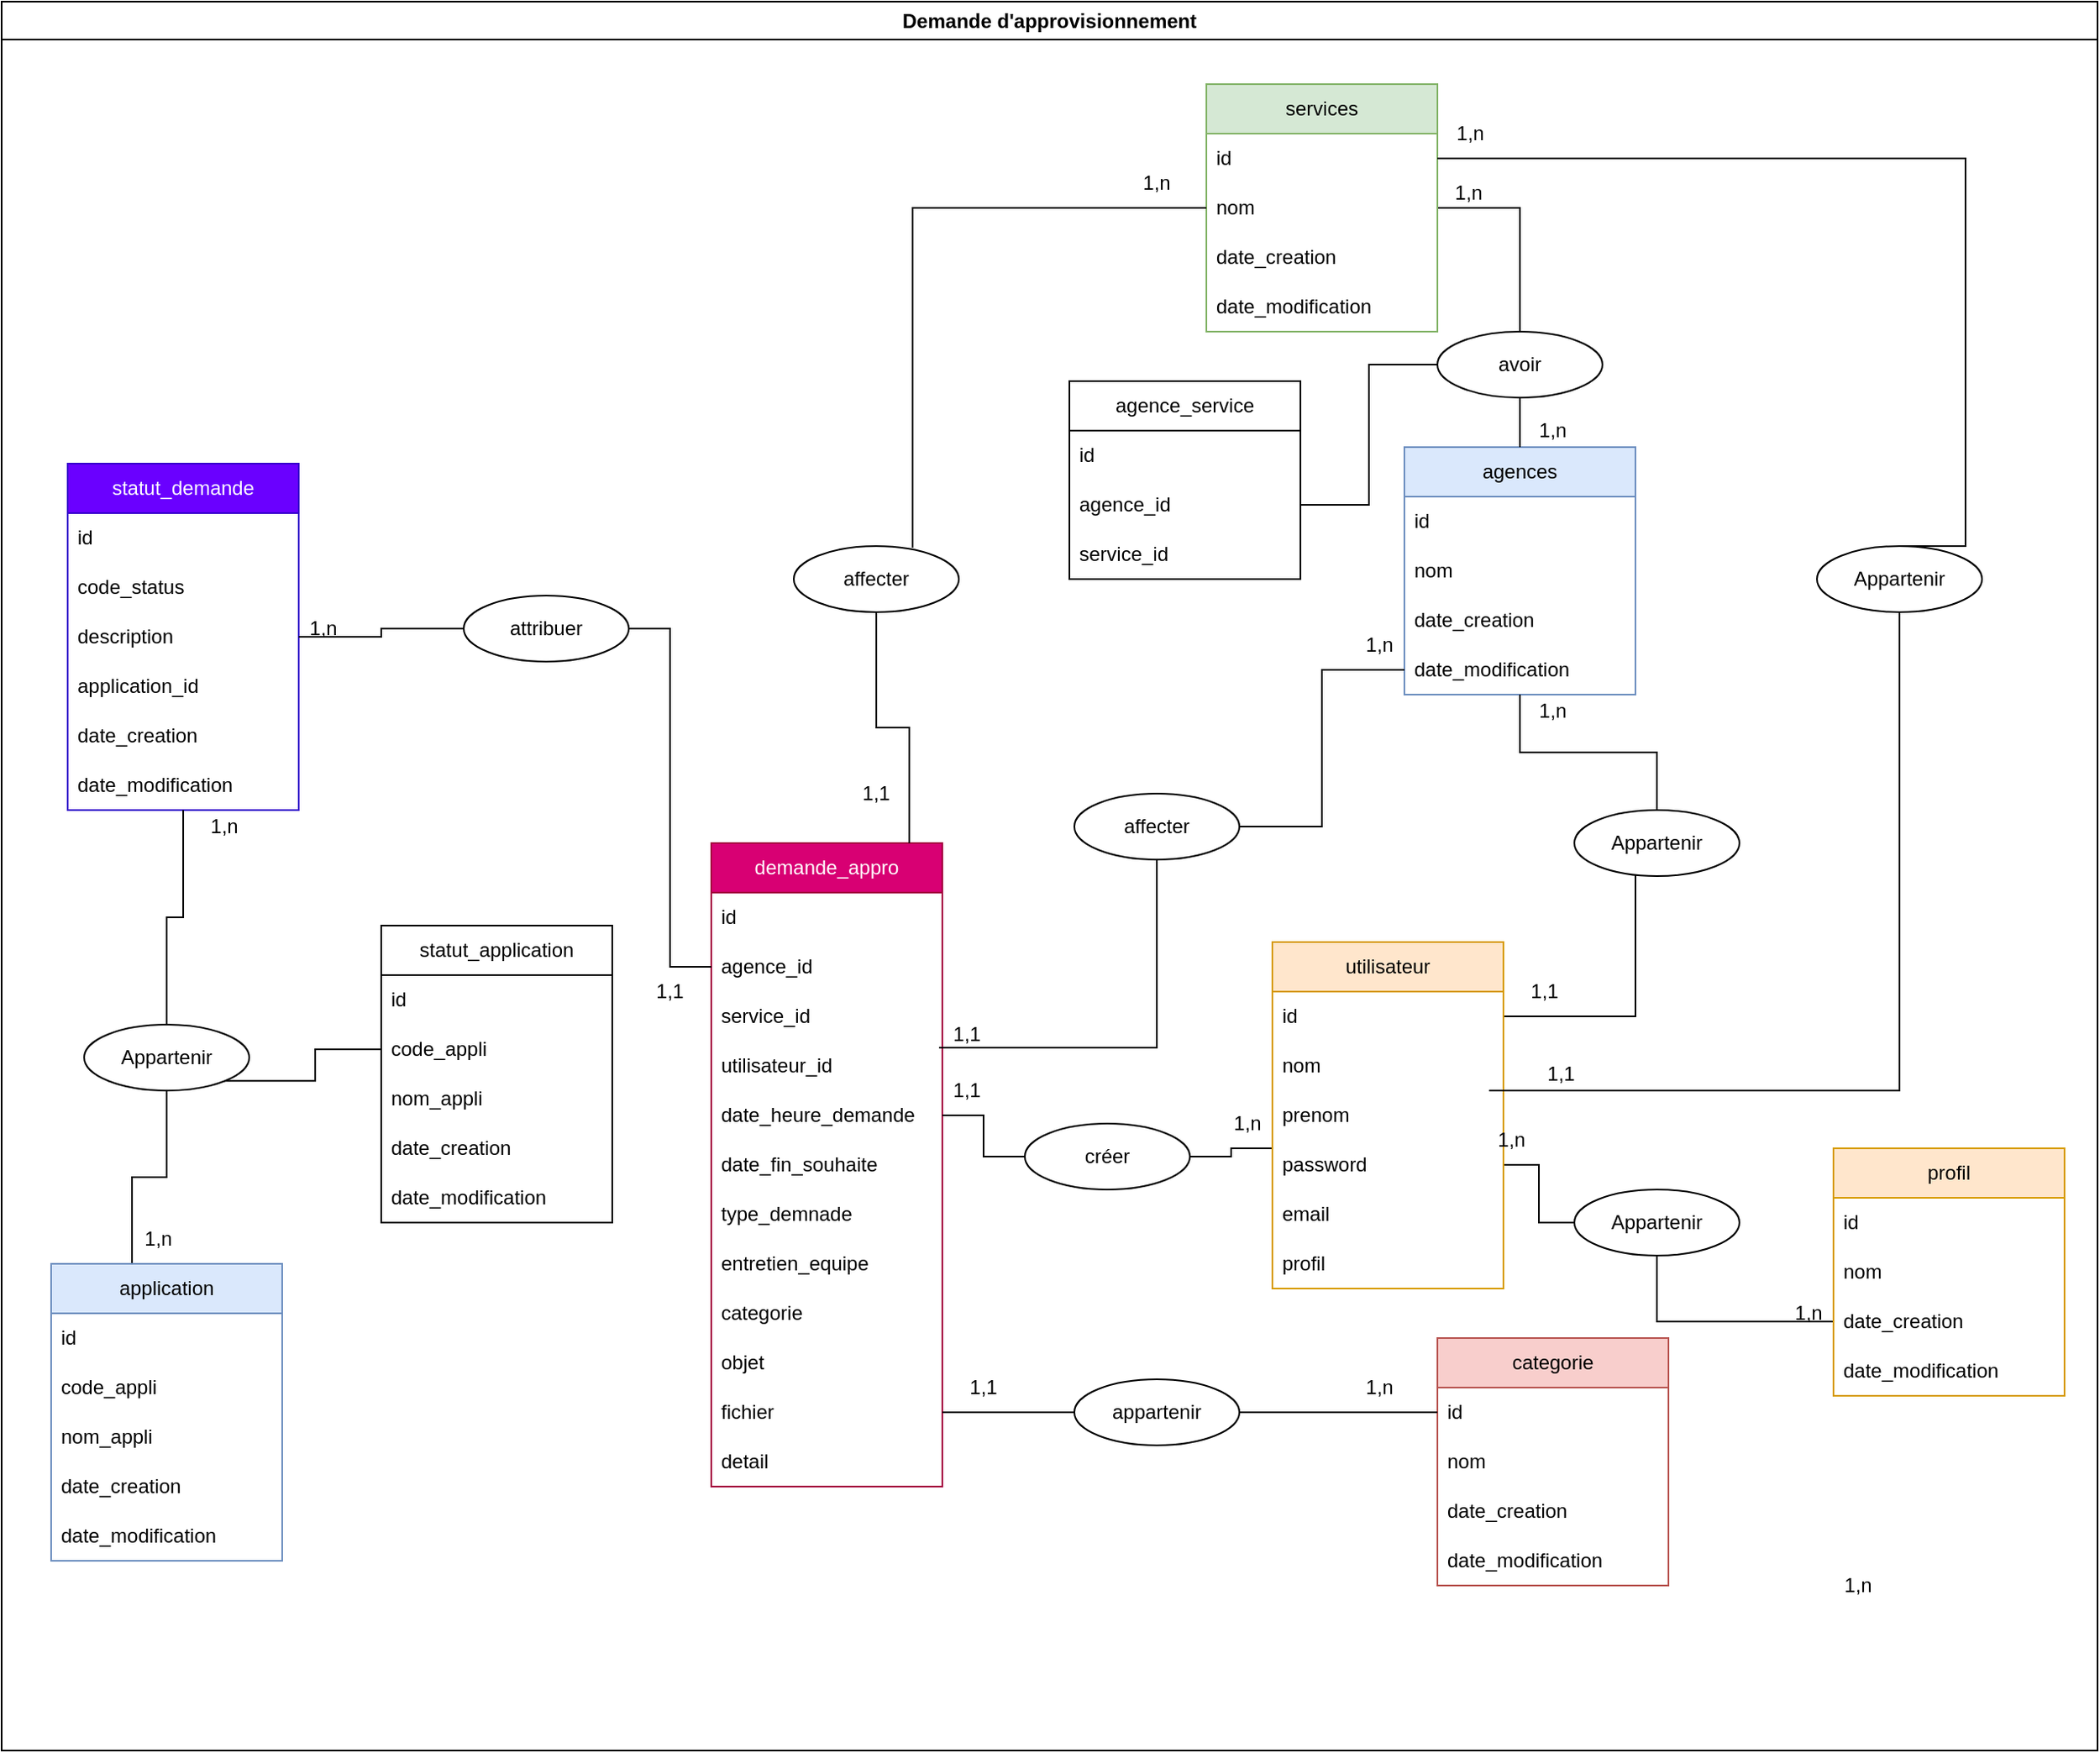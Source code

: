 <mxfile version="24.7.16">
  <diagram name="Page-1" id="x2v3M1hcSufATlrDqoy8">
    <mxGraphModel dx="1467" dy="710" grid="1" gridSize="10" guides="1" tooltips="1" connect="1" arrows="1" fold="1" page="1" pageScale="1" pageWidth="827" pageHeight="1169" math="0" shadow="0">
      <root>
        <mxCell id="0" />
        <mxCell id="1" parent="0" />
        <mxCell id="YZw06daivpXDPosW_IpJ-1" value="Demande d&#39;approvisionnement" style="swimlane;whiteSpace=wrap;html=1;" vertex="1" parent="1">
          <mxGeometry x="50" y="40" width="1270" height="1060" as="geometry" />
        </mxCell>
        <mxCell id="YZw06daivpXDPosW_IpJ-2" value="&lt;p class=&quot;MsoNormal&quot;&gt;&lt;span lang=&quot;FR&quot;&gt;demande_appro&lt;/span&gt;&lt;/p&gt;" style="swimlane;fontStyle=0;childLayout=stackLayout;horizontal=1;startSize=30;horizontalStack=0;resizeParent=1;resizeParentMax=0;resizeLast=0;collapsible=1;marginBottom=0;whiteSpace=wrap;html=1;fillColor=#d80073;fontColor=#ffffff;strokeColor=#A50040;" vertex="1" parent="YZw06daivpXDPosW_IpJ-1">
          <mxGeometry x="430" y="510" width="140" height="390" as="geometry" />
        </mxCell>
        <mxCell id="YZw06daivpXDPosW_IpJ-3" value="id" style="text;strokeColor=none;fillColor=none;align=left;verticalAlign=middle;spacingLeft=4;spacingRight=4;overflow=hidden;points=[[0,0.5],[1,0.5]];portConstraint=eastwest;rotatable=0;whiteSpace=wrap;html=1;" vertex="1" parent="YZw06daivpXDPosW_IpJ-2">
          <mxGeometry y="30" width="140" height="30" as="geometry" />
        </mxCell>
        <mxCell id="YZw06daivpXDPosW_IpJ-4" value="agence_id" style="text;strokeColor=none;fillColor=none;align=left;verticalAlign=middle;spacingLeft=4;spacingRight=4;overflow=hidden;points=[[0,0.5],[1,0.5]];portConstraint=eastwest;rotatable=0;whiteSpace=wrap;html=1;" vertex="1" parent="YZw06daivpXDPosW_IpJ-2">
          <mxGeometry y="60" width="140" height="30" as="geometry" />
        </mxCell>
        <mxCell id="YZw06daivpXDPosW_IpJ-6" value="service_id" style="text;strokeColor=none;fillColor=none;align=left;verticalAlign=middle;spacingLeft=4;spacingRight=4;overflow=hidden;points=[[0,0.5],[1,0.5]];portConstraint=eastwest;rotatable=0;whiteSpace=wrap;html=1;" vertex="1" parent="YZw06daivpXDPosW_IpJ-2">
          <mxGeometry y="90" width="140" height="30" as="geometry" />
        </mxCell>
        <mxCell id="YZw06daivpXDPosW_IpJ-5" value="utilisateur_id" style="text;strokeColor=none;fillColor=none;align=left;verticalAlign=middle;spacingLeft=4;spacingRight=4;overflow=hidden;points=[[0,0.5],[1,0.5]];portConstraint=eastwest;rotatable=0;whiteSpace=wrap;html=1;" vertex="1" parent="YZw06daivpXDPosW_IpJ-2">
          <mxGeometry y="120" width="140" height="30" as="geometry" />
        </mxCell>
        <mxCell id="YZw06daivpXDPosW_IpJ-8" value="date_heure_demande" style="text;strokeColor=none;fillColor=none;align=left;verticalAlign=middle;spacingLeft=4;spacingRight=4;overflow=hidden;points=[[0,0.5],[1,0.5]];portConstraint=eastwest;rotatable=0;whiteSpace=wrap;html=1;" vertex="1" parent="YZw06daivpXDPosW_IpJ-2">
          <mxGeometry y="150" width="140" height="30" as="geometry" />
        </mxCell>
        <mxCell id="YZw06daivpXDPosW_IpJ-10" value="date_fin_souhaite" style="text;strokeColor=none;fillColor=none;align=left;verticalAlign=middle;spacingLeft=4;spacingRight=4;overflow=hidden;points=[[0,0.5],[1,0.5]];portConstraint=eastwest;rotatable=0;whiteSpace=wrap;html=1;" vertex="1" parent="YZw06daivpXDPosW_IpJ-2">
          <mxGeometry y="180" width="140" height="30" as="geometry" />
        </mxCell>
        <mxCell id="YZw06daivpXDPosW_IpJ-11" value="type_demnade" style="text;strokeColor=none;fillColor=none;align=left;verticalAlign=middle;spacingLeft=4;spacingRight=4;overflow=hidden;points=[[0,0.5],[1,0.5]];portConstraint=eastwest;rotatable=0;whiteSpace=wrap;html=1;" vertex="1" parent="YZw06daivpXDPosW_IpJ-2">
          <mxGeometry y="210" width="140" height="30" as="geometry" />
        </mxCell>
        <mxCell id="YZw06daivpXDPosW_IpJ-12" value="entretien_equipe" style="text;strokeColor=none;fillColor=none;align=left;verticalAlign=middle;spacingLeft=4;spacingRight=4;overflow=hidden;points=[[0,0.5],[1,0.5]];portConstraint=eastwest;rotatable=0;whiteSpace=wrap;html=1;" vertex="1" parent="YZw06daivpXDPosW_IpJ-2">
          <mxGeometry y="240" width="140" height="30" as="geometry" />
        </mxCell>
        <mxCell id="YZw06daivpXDPosW_IpJ-7" value="categorie" style="text;strokeColor=none;fillColor=none;align=left;verticalAlign=middle;spacingLeft=4;spacingRight=4;overflow=hidden;points=[[0,0.5],[1,0.5]];portConstraint=eastwest;rotatable=0;whiteSpace=wrap;html=1;" vertex="1" parent="YZw06daivpXDPosW_IpJ-2">
          <mxGeometry y="270" width="140" height="30" as="geometry" />
        </mxCell>
        <mxCell id="YZw06daivpXDPosW_IpJ-14" value="objet" style="text;strokeColor=none;fillColor=none;align=left;verticalAlign=middle;spacingLeft=4;spacingRight=4;overflow=hidden;points=[[0,0.5],[1,0.5]];portConstraint=eastwest;rotatable=0;whiteSpace=wrap;html=1;" vertex="1" parent="YZw06daivpXDPosW_IpJ-2">
          <mxGeometry y="300" width="140" height="30" as="geometry" />
        </mxCell>
        <mxCell id="YZw06daivpXDPosW_IpJ-13" value="fichier" style="text;strokeColor=none;fillColor=none;align=left;verticalAlign=middle;spacingLeft=4;spacingRight=4;overflow=hidden;points=[[0,0.5],[1,0.5]];portConstraint=eastwest;rotatable=0;whiteSpace=wrap;html=1;" vertex="1" parent="YZw06daivpXDPosW_IpJ-2">
          <mxGeometry y="330" width="140" height="30" as="geometry" />
        </mxCell>
        <mxCell id="YZw06daivpXDPosW_IpJ-86" value="detail" style="text;strokeColor=none;fillColor=none;align=left;verticalAlign=middle;spacingLeft=4;spacingRight=4;overflow=hidden;points=[[0,0.5],[1,0.5]];portConstraint=eastwest;rotatable=0;whiteSpace=wrap;html=1;" vertex="1" parent="YZw06daivpXDPosW_IpJ-2">
          <mxGeometry y="360" width="140" height="30" as="geometry" />
        </mxCell>
        <mxCell id="YZw06daivpXDPosW_IpJ-115" style="edgeStyle=orthogonalEdgeStyle;rounded=0;orthogonalLoop=1;jettySize=auto;html=1;entryX=0.35;entryY=0.022;entryDx=0;entryDy=0;endArrow=none;endFill=0;entryPerimeter=0;" edge="1" parent="YZw06daivpXDPosW_IpJ-1" source="YZw06daivpXDPosW_IpJ-116" target="YZw06daivpXDPosW_IpJ-65">
          <mxGeometry relative="1" as="geometry" />
        </mxCell>
        <mxCell id="YZw06daivpXDPosW_IpJ-16" value="&lt;p class=&quot;MsoNormal&quot;&gt;&lt;span lang=&quot;FR&quot;&gt;statut_demande&lt;/span&gt;&lt;/p&gt;" style="swimlane;fontStyle=0;childLayout=stackLayout;horizontal=1;startSize=30;horizontalStack=0;resizeParent=1;resizeParentMax=0;resizeLast=0;collapsible=1;marginBottom=0;whiteSpace=wrap;html=1;fillColor=#6a00ff;strokeColor=#3700CC;fontColor=#ffffff;" vertex="1" parent="YZw06daivpXDPosW_IpJ-1">
          <mxGeometry x="40" y="280" width="140" height="210" as="geometry" />
        </mxCell>
        <mxCell id="YZw06daivpXDPosW_IpJ-17" value="id" style="text;strokeColor=none;fillColor=none;align=left;verticalAlign=middle;spacingLeft=4;spacingRight=4;overflow=hidden;points=[[0,0.5],[1,0.5]];portConstraint=eastwest;rotatable=0;whiteSpace=wrap;html=1;" vertex="1" parent="YZw06daivpXDPosW_IpJ-16">
          <mxGeometry y="30" width="140" height="30" as="geometry" />
        </mxCell>
        <mxCell id="YZw06daivpXDPosW_IpJ-18" value="code_status" style="text;strokeColor=none;fillColor=none;align=left;verticalAlign=middle;spacingLeft=4;spacingRight=4;overflow=hidden;points=[[0,0.5],[1,0.5]];portConstraint=eastwest;rotatable=0;whiteSpace=wrap;html=1;" vertex="1" parent="YZw06daivpXDPosW_IpJ-16">
          <mxGeometry y="60" width="140" height="30" as="geometry" />
        </mxCell>
        <mxCell id="YZw06daivpXDPosW_IpJ-19" value="description" style="text;strokeColor=none;fillColor=none;align=left;verticalAlign=middle;spacingLeft=4;spacingRight=4;overflow=hidden;points=[[0,0.5],[1,0.5]];portConstraint=eastwest;rotatable=0;whiteSpace=wrap;html=1;" vertex="1" parent="YZw06daivpXDPosW_IpJ-16">
          <mxGeometry y="90" width="140" height="30" as="geometry" />
        </mxCell>
        <mxCell id="YZw06daivpXDPosW_IpJ-87" value="application_id" style="text;strokeColor=none;fillColor=none;align=left;verticalAlign=middle;spacingLeft=4;spacingRight=4;overflow=hidden;points=[[0,0.5],[1,0.5]];portConstraint=eastwest;rotatable=0;whiteSpace=wrap;html=1;" vertex="1" parent="YZw06daivpXDPosW_IpJ-16">
          <mxGeometry y="120" width="140" height="30" as="geometry" />
        </mxCell>
        <mxCell id="YZw06daivpXDPosW_IpJ-20" value="date_creation" style="text;strokeColor=none;fillColor=none;align=left;verticalAlign=middle;spacingLeft=4;spacingRight=4;overflow=hidden;points=[[0,0.5],[1,0.5]];portConstraint=eastwest;rotatable=0;whiteSpace=wrap;html=1;" vertex="1" parent="YZw06daivpXDPosW_IpJ-16">
          <mxGeometry y="150" width="140" height="30" as="geometry" />
        </mxCell>
        <mxCell id="YZw06daivpXDPosW_IpJ-21" value="date_modification" style="text;strokeColor=none;fillColor=none;align=left;verticalAlign=middle;spacingLeft=4;spacingRight=4;overflow=hidden;points=[[0,0.5],[1,0.5]];portConstraint=eastwest;rotatable=0;whiteSpace=wrap;html=1;" vertex="1" parent="YZw06daivpXDPosW_IpJ-16">
          <mxGeometry y="180" width="140" height="30" as="geometry" />
        </mxCell>
        <mxCell id="YZw06daivpXDPosW_IpJ-90" style="edgeStyle=orthogonalEdgeStyle;rounded=0;orthogonalLoop=1;jettySize=auto;html=1;entryX=1;entryY=0.5;entryDx=0;entryDy=0;endArrow=none;endFill=0;" edge="1" parent="YZw06daivpXDPosW_IpJ-1" source="YZw06daivpXDPosW_IpJ-92" target="YZw06daivpXDPosW_IpJ-57">
          <mxGeometry relative="1" as="geometry" />
        </mxCell>
        <mxCell id="YZw06daivpXDPosW_IpJ-148" style="edgeStyle=orthogonalEdgeStyle;rounded=0;orthogonalLoop=1;jettySize=auto;html=1;entryX=1;entryY=0.5;entryDx=0;entryDy=0;endArrow=none;endFill=0;" edge="1" parent="YZw06daivpXDPosW_IpJ-1" source="YZw06daivpXDPosW_IpJ-151" target="YZw06daivpXDPosW_IpJ-30">
          <mxGeometry relative="1" as="geometry">
            <mxPoint x="920" y="620" as="targetPoint" />
            <Array as="points">
              <mxPoint x="990" y="615" />
            </Array>
          </mxGeometry>
        </mxCell>
        <mxCell id="YZw06daivpXDPosW_IpJ-42" value="&lt;p class=&quot;MsoNormal&quot;&gt;&lt;span lang=&quot;FR&quot;&gt;agences&lt;/span&gt;&lt;/p&gt;" style="swimlane;fontStyle=0;childLayout=stackLayout;horizontal=1;startSize=30;horizontalStack=0;resizeParent=1;resizeParentMax=0;resizeLast=0;collapsible=1;marginBottom=0;whiteSpace=wrap;html=1;fillColor=#dae8fc;strokeColor=#6c8ebf;" vertex="1" parent="YZw06daivpXDPosW_IpJ-1">
          <mxGeometry x="850" y="270" width="140" height="150" as="geometry" />
        </mxCell>
        <mxCell id="YZw06daivpXDPosW_IpJ-43" value="id" style="text;strokeColor=none;fillColor=none;align=left;verticalAlign=middle;spacingLeft=4;spacingRight=4;overflow=hidden;points=[[0,0.5],[1,0.5]];portConstraint=eastwest;rotatable=0;whiteSpace=wrap;html=1;" vertex="1" parent="YZw06daivpXDPosW_IpJ-42">
          <mxGeometry y="30" width="140" height="30" as="geometry" />
        </mxCell>
        <mxCell id="YZw06daivpXDPosW_IpJ-44" value="nom" style="text;strokeColor=none;fillColor=none;align=left;verticalAlign=middle;spacingLeft=4;spacingRight=4;overflow=hidden;points=[[0,0.5],[1,0.5]];portConstraint=eastwest;rotatable=0;whiteSpace=wrap;html=1;" vertex="1" parent="YZw06daivpXDPosW_IpJ-42">
          <mxGeometry y="60" width="140" height="30" as="geometry" />
        </mxCell>
        <mxCell id="YZw06daivpXDPosW_IpJ-45" value="date_creation" style="text;strokeColor=none;fillColor=none;align=left;verticalAlign=middle;spacingLeft=4;spacingRight=4;overflow=hidden;points=[[0,0.5],[1,0.5]];portConstraint=eastwest;rotatable=0;whiteSpace=wrap;html=1;" vertex="1" parent="YZw06daivpXDPosW_IpJ-42">
          <mxGeometry y="90" width="140" height="30" as="geometry" />
        </mxCell>
        <mxCell id="YZw06daivpXDPosW_IpJ-46" value="date_modification" style="text;strokeColor=none;fillColor=none;align=left;verticalAlign=middle;spacingLeft=4;spacingRight=4;overflow=hidden;points=[[0,0.5],[1,0.5]];portConstraint=eastwest;rotatable=0;whiteSpace=wrap;html=1;" vertex="1" parent="YZw06daivpXDPosW_IpJ-42">
          <mxGeometry y="120" width="140" height="30" as="geometry" />
        </mxCell>
        <mxCell id="YZw06daivpXDPosW_IpJ-55" value="&lt;p class=&quot;MsoNormal&quot;&gt;&lt;span lang=&quot;FR&quot;&gt;services&lt;/span&gt;&lt;/p&gt;" style="swimlane;fontStyle=0;childLayout=stackLayout;horizontal=1;startSize=30;horizontalStack=0;resizeParent=1;resizeParentMax=0;resizeLast=0;collapsible=1;marginBottom=0;whiteSpace=wrap;html=1;fillColor=#d5e8d4;strokeColor=#82b366;" vertex="1" parent="YZw06daivpXDPosW_IpJ-1">
          <mxGeometry x="730" y="50" width="140" height="150" as="geometry" />
        </mxCell>
        <mxCell id="YZw06daivpXDPosW_IpJ-56" value="id" style="text;strokeColor=none;fillColor=none;align=left;verticalAlign=middle;spacingLeft=4;spacingRight=4;overflow=hidden;points=[[0,0.5],[1,0.5]];portConstraint=eastwest;rotatable=0;whiteSpace=wrap;html=1;" vertex="1" parent="YZw06daivpXDPosW_IpJ-55">
          <mxGeometry y="30" width="140" height="30" as="geometry" />
        </mxCell>
        <mxCell id="YZw06daivpXDPosW_IpJ-57" value="nom" style="text;strokeColor=none;fillColor=none;align=left;verticalAlign=middle;spacingLeft=4;spacingRight=4;overflow=hidden;points=[[0,0.5],[1,0.5]];portConstraint=eastwest;rotatable=0;whiteSpace=wrap;html=1;" vertex="1" parent="YZw06daivpXDPosW_IpJ-55">
          <mxGeometry y="60" width="140" height="30" as="geometry" />
        </mxCell>
        <mxCell id="YZw06daivpXDPosW_IpJ-58" value="date_creation" style="text;strokeColor=none;fillColor=none;align=left;verticalAlign=middle;spacingLeft=4;spacingRight=4;overflow=hidden;points=[[0,0.5],[1,0.5]];portConstraint=eastwest;rotatable=0;whiteSpace=wrap;html=1;" vertex="1" parent="YZw06daivpXDPosW_IpJ-55">
          <mxGeometry y="90" width="140" height="30" as="geometry" />
        </mxCell>
        <mxCell id="YZw06daivpXDPosW_IpJ-59" value="date_modification" style="text;strokeColor=none;fillColor=none;align=left;verticalAlign=middle;spacingLeft=4;spacingRight=4;overflow=hidden;points=[[0,0.5],[1,0.5]];portConstraint=eastwest;rotatable=0;whiteSpace=wrap;html=1;" vertex="1" parent="YZw06daivpXDPosW_IpJ-55">
          <mxGeometry y="120" width="140" height="30" as="geometry" />
        </mxCell>
        <mxCell id="YZw06daivpXDPosW_IpJ-91" value="" style="edgeStyle=orthogonalEdgeStyle;rounded=0;orthogonalLoop=1;jettySize=auto;html=1;entryX=0.5;entryY=1;entryDx=0;entryDy=0;endArrow=none;endFill=0;" edge="1" parent="YZw06daivpXDPosW_IpJ-1" source="YZw06daivpXDPosW_IpJ-42" target="YZw06daivpXDPosW_IpJ-92">
          <mxGeometry relative="1" as="geometry">
            <mxPoint x="910" y="360" as="sourcePoint" />
            <mxPoint x="770" y="360" as="targetPoint" />
          </mxGeometry>
        </mxCell>
        <mxCell id="YZw06daivpXDPosW_IpJ-92" value="avoir" style="ellipse;whiteSpace=wrap;html=1;align=center;" vertex="1" parent="YZw06daivpXDPosW_IpJ-1">
          <mxGeometry x="870" y="200" width="100" height="40" as="geometry" />
        </mxCell>
        <mxCell id="YZw06daivpXDPosW_IpJ-93" style="edgeStyle=orthogonalEdgeStyle;rounded=0;orthogonalLoop=1;jettySize=auto;html=1;exitX=1;exitY=0.5;exitDx=0;exitDy=0;entryX=0;entryY=0.5;entryDx=0;entryDy=0;endArrow=none;endFill=0;" edge="1" parent="YZw06daivpXDPosW_IpJ-1" source="YZw06daivpXDPosW_IpJ-95" target="YZw06daivpXDPosW_IpJ-4">
          <mxGeometry relative="1" as="geometry" />
        </mxCell>
        <mxCell id="YZw06daivpXDPosW_IpJ-94" value="" style="edgeStyle=orthogonalEdgeStyle;rounded=0;orthogonalLoop=1;jettySize=auto;html=1;exitX=1;exitY=0.5;exitDx=0;exitDy=0;entryX=0;entryY=0.5;entryDx=0;entryDy=0;endArrow=none;endFill=0;" edge="1" parent="YZw06daivpXDPosW_IpJ-1" source="YZw06daivpXDPosW_IpJ-19" target="YZw06daivpXDPosW_IpJ-95">
          <mxGeometry relative="1" as="geometry">
            <mxPoint x="280" y="405" as="sourcePoint" />
            <mxPoint x="480" y="395" as="targetPoint" />
          </mxGeometry>
        </mxCell>
        <mxCell id="YZw06daivpXDPosW_IpJ-95" value="attribuer" style="ellipse;whiteSpace=wrap;html=1;align=center;" vertex="1" parent="YZw06daivpXDPosW_IpJ-1">
          <mxGeometry x="280" y="360" width="100" height="40" as="geometry" />
        </mxCell>
        <mxCell id="YZw06daivpXDPosW_IpJ-96" style="edgeStyle=orthogonalEdgeStyle;rounded=0;orthogonalLoop=1;jettySize=auto;html=1;exitX=1;exitY=0.5;exitDx=0;exitDy=0;entryX=0;entryY=0.167;entryDx=0;entryDy=0;entryPerimeter=0;endArrow=none;endFill=0;" edge="1" parent="YZw06daivpXDPosW_IpJ-1" source="YZw06daivpXDPosW_IpJ-97" target="YZw06daivpXDPosW_IpJ-33">
          <mxGeometry relative="1" as="geometry" />
        </mxCell>
        <mxCell id="YZw06daivpXDPosW_IpJ-101" value="" style="edgeStyle=orthogonalEdgeStyle;rounded=0;orthogonalLoop=1;jettySize=auto;html=1;exitX=1;exitY=0.5;exitDx=0;exitDy=0;entryX=0;entryY=0.5;entryDx=0;entryDy=0;endArrow=none;endFill=0;" edge="1" parent="YZw06daivpXDPosW_IpJ-1" source="YZw06daivpXDPosW_IpJ-8" target="YZw06daivpXDPosW_IpJ-97">
          <mxGeometry relative="1" as="geometry">
            <mxPoint x="670" y="695" as="sourcePoint" />
            <mxPoint x="1190" y="475" as="targetPoint" />
          </mxGeometry>
        </mxCell>
        <mxCell id="YZw06daivpXDPosW_IpJ-97" value="créer" style="ellipse;whiteSpace=wrap;html=1;align=center;" vertex="1" parent="YZw06daivpXDPosW_IpJ-1">
          <mxGeometry x="620" y="680" width="100" height="40" as="geometry" />
        </mxCell>
        <mxCell id="YZw06daivpXDPosW_IpJ-102" value="&lt;p class=&quot;MsoNormal&quot;&gt;&lt;span lang=&quot;FR&quot;&gt;agence_service&lt;/span&gt;&lt;/p&gt;" style="swimlane;fontStyle=0;childLayout=stackLayout;horizontal=1;startSize=30;horizontalStack=0;resizeParent=1;resizeParentMax=0;resizeLast=0;collapsible=1;marginBottom=0;whiteSpace=wrap;html=1;" vertex="1" parent="YZw06daivpXDPosW_IpJ-1">
          <mxGeometry x="647" y="230" width="140" height="120" as="geometry" />
        </mxCell>
        <mxCell id="YZw06daivpXDPosW_IpJ-103" value="id" style="text;strokeColor=none;fillColor=none;align=left;verticalAlign=middle;spacingLeft=4;spacingRight=4;overflow=hidden;points=[[0,0.5],[1,0.5]];portConstraint=eastwest;rotatable=0;whiteSpace=wrap;html=1;" vertex="1" parent="YZw06daivpXDPosW_IpJ-102">
          <mxGeometry y="30" width="140" height="30" as="geometry" />
        </mxCell>
        <mxCell id="YZw06daivpXDPosW_IpJ-104" value="agence_id" style="text;strokeColor=none;fillColor=none;align=left;verticalAlign=middle;spacingLeft=4;spacingRight=4;overflow=hidden;points=[[0,0.5],[1,0.5]];portConstraint=eastwest;rotatable=0;whiteSpace=wrap;html=1;" vertex="1" parent="YZw06daivpXDPosW_IpJ-102">
          <mxGeometry y="60" width="140" height="30" as="geometry" />
        </mxCell>
        <mxCell id="YZw06daivpXDPosW_IpJ-105" value="service_id" style="text;strokeColor=none;fillColor=none;align=left;verticalAlign=middle;spacingLeft=4;spacingRight=4;overflow=hidden;points=[[0,0.5],[1,0.5]];portConstraint=eastwest;rotatable=0;whiteSpace=wrap;html=1;" vertex="1" parent="YZw06daivpXDPosW_IpJ-102">
          <mxGeometry y="90" width="140" height="30" as="geometry" />
        </mxCell>
        <mxCell id="YZw06daivpXDPosW_IpJ-107" style="edgeStyle=orthogonalEdgeStyle;rounded=0;orthogonalLoop=1;jettySize=auto;html=1;exitX=0;exitY=0.5;exitDx=0;exitDy=0;entryX=1;entryY=0.5;entryDx=0;entryDy=0;endArrow=none;endFill=0;" edge="1" parent="YZw06daivpXDPosW_IpJ-1" source="YZw06daivpXDPosW_IpJ-92" target="YZw06daivpXDPosW_IpJ-104">
          <mxGeometry relative="1" as="geometry" />
        </mxCell>
        <mxCell id="YZw06daivpXDPosW_IpJ-108" style="edgeStyle=orthogonalEdgeStyle;rounded=0;orthogonalLoop=1;jettySize=auto;html=1;entryX=0.986;entryY=0.133;entryDx=0;entryDy=0;endArrow=none;endFill=0;entryPerimeter=0;" edge="1" parent="YZw06daivpXDPosW_IpJ-1" source="YZw06daivpXDPosW_IpJ-110" target="YZw06daivpXDPosW_IpJ-5">
          <mxGeometry relative="1" as="geometry" />
        </mxCell>
        <mxCell id="YZw06daivpXDPosW_IpJ-110" value="affecter" style="ellipse;whiteSpace=wrap;html=1;align=center;" vertex="1" parent="YZw06daivpXDPosW_IpJ-1">
          <mxGeometry x="650" y="480" width="100" height="40" as="geometry" />
        </mxCell>
        <mxCell id="YZw06daivpXDPosW_IpJ-111" value="" style="edgeStyle=orthogonalEdgeStyle;rounded=0;orthogonalLoop=1;jettySize=auto;html=1;entryX=1;entryY=0.5;entryDx=0;entryDy=0;endArrow=none;endFill=0;" edge="1" parent="YZw06daivpXDPosW_IpJ-1" source="YZw06daivpXDPosW_IpJ-46" target="YZw06daivpXDPosW_IpJ-110">
          <mxGeometry relative="1" as="geometry">
            <mxPoint x="950" y="475" as="sourcePoint" />
            <mxPoint x="670" y="655" as="targetPoint" />
          </mxGeometry>
        </mxCell>
        <mxCell id="YZw06daivpXDPosW_IpJ-112" style="edgeStyle=orthogonalEdgeStyle;rounded=0;orthogonalLoop=1;jettySize=auto;html=1;entryX=0.857;entryY=0;entryDx=0;entryDy=0;entryPerimeter=0;endArrow=none;endFill=0;" edge="1" parent="YZw06daivpXDPosW_IpJ-1" source="YZw06daivpXDPosW_IpJ-113" target="YZw06daivpXDPosW_IpJ-2">
          <mxGeometry relative="1" as="geometry" />
        </mxCell>
        <mxCell id="YZw06daivpXDPosW_IpJ-113" value="affecter" style="ellipse;whiteSpace=wrap;html=1;align=center;" vertex="1" parent="YZw06daivpXDPosW_IpJ-1">
          <mxGeometry x="480" y="330" width="100" height="40" as="geometry" />
        </mxCell>
        <mxCell id="YZw06daivpXDPosW_IpJ-114" value="" style="edgeStyle=orthogonalEdgeStyle;rounded=0;orthogonalLoop=1;jettySize=auto;html=1;entryX=0.72;entryY=0.025;entryDx=0;entryDy=0;entryPerimeter=0;endArrow=none;endFill=0;" edge="1" parent="YZw06daivpXDPosW_IpJ-1" source="YZw06daivpXDPosW_IpJ-55" target="YZw06daivpXDPosW_IpJ-113">
          <mxGeometry relative="1" as="geometry">
            <mxPoint x="660" y="490" as="sourcePoint" />
            <mxPoint x="650" y="580" as="targetPoint" />
          </mxGeometry>
        </mxCell>
        <mxCell id="YZw06daivpXDPosW_IpJ-117" value="" style="edgeStyle=orthogonalEdgeStyle;rounded=0;orthogonalLoop=1;jettySize=auto;html=1;entryX=0.5;entryY=0;entryDx=0;entryDy=0;endArrow=none;endFill=0;" edge="1" parent="YZw06daivpXDPosW_IpJ-1" source="YZw06daivpXDPosW_IpJ-16" target="YZw06daivpXDPosW_IpJ-116">
          <mxGeometry relative="1" as="geometry">
            <mxPoint x="210" y="680" as="sourcePoint" />
            <mxPoint x="290" y="845" as="targetPoint" />
          </mxGeometry>
        </mxCell>
        <mxCell id="YZw06daivpXDPosW_IpJ-124" style="edgeStyle=orthogonalEdgeStyle;rounded=0;orthogonalLoop=1;jettySize=auto;html=1;exitX=0;exitY=1;exitDx=0;exitDy=0;entryX=0;entryY=0.5;entryDx=0;entryDy=0;endArrow=none;endFill=0;" edge="1" parent="YZw06daivpXDPosW_IpJ-1" source="YZw06daivpXDPosW_IpJ-116" target="YZw06daivpXDPosW_IpJ-120">
          <mxGeometry relative="1" as="geometry" />
        </mxCell>
        <mxCell id="YZw06daivpXDPosW_IpJ-116" value="Appartenir" style="ellipse;whiteSpace=wrap;html=1;align=center;" vertex="1" parent="YZw06daivpXDPosW_IpJ-1">
          <mxGeometry x="50" y="620" width="100" height="40" as="geometry" />
        </mxCell>
        <mxCell id="YZw06daivpXDPosW_IpJ-118" value="&lt;p class=&quot;MsoNormal&quot;&gt;&lt;span lang=&quot;FR&quot;&gt;statut_application&lt;/span&gt;&lt;/p&gt;" style="swimlane;fontStyle=0;childLayout=stackLayout;horizontal=1;startSize=30;horizontalStack=0;resizeParent=1;resizeParentMax=0;resizeLast=0;collapsible=1;marginBottom=0;whiteSpace=wrap;html=1;" vertex="1" parent="YZw06daivpXDPosW_IpJ-1">
          <mxGeometry x="230" y="560" width="140" height="180" as="geometry" />
        </mxCell>
        <mxCell id="YZw06daivpXDPosW_IpJ-119" value="id" style="text;strokeColor=none;fillColor=none;align=left;verticalAlign=middle;spacingLeft=4;spacingRight=4;overflow=hidden;points=[[0,0.5],[1,0.5]];portConstraint=eastwest;rotatable=0;whiteSpace=wrap;html=1;" vertex="1" parent="YZw06daivpXDPosW_IpJ-118">
          <mxGeometry y="30" width="140" height="30" as="geometry" />
        </mxCell>
        <mxCell id="YZw06daivpXDPosW_IpJ-120" value="code_appli" style="text;strokeColor=none;fillColor=none;align=left;verticalAlign=middle;spacingLeft=4;spacingRight=4;overflow=hidden;points=[[0,0.5],[1,0.5]];portConstraint=eastwest;rotatable=0;whiteSpace=wrap;html=1;" vertex="1" parent="YZw06daivpXDPosW_IpJ-118">
          <mxGeometry y="60" width="140" height="30" as="geometry" />
        </mxCell>
        <mxCell id="YZw06daivpXDPosW_IpJ-121" value="nom_appli" style="text;strokeColor=none;fillColor=none;align=left;verticalAlign=middle;spacingLeft=4;spacingRight=4;overflow=hidden;points=[[0,0.5],[1,0.5]];portConstraint=eastwest;rotatable=0;whiteSpace=wrap;html=1;" vertex="1" parent="YZw06daivpXDPosW_IpJ-118">
          <mxGeometry y="90" width="140" height="30" as="geometry" />
        </mxCell>
        <mxCell id="YZw06daivpXDPosW_IpJ-122" value="date_creation" style="text;strokeColor=none;fillColor=none;align=left;verticalAlign=middle;spacingLeft=4;spacingRight=4;overflow=hidden;points=[[0,0.5],[1,0.5]];portConstraint=eastwest;rotatable=0;whiteSpace=wrap;html=1;" vertex="1" parent="YZw06daivpXDPosW_IpJ-118">
          <mxGeometry y="120" width="140" height="30" as="geometry" />
        </mxCell>
        <mxCell id="YZw06daivpXDPosW_IpJ-123" value="date_modification" style="text;strokeColor=none;fillColor=none;align=left;verticalAlign=middle;spacingLeft=4;spacingRight=4;overflow=hidden;points=[[0,0.5],[1,0.5]];portConstraint=eastwest;rotatable=0;whiteSpace=wrap;html=1;" vertex="1" parent="YZw06daivpXDPosW_IpJ-118">
          <mxGeometry y="150" width="140" height="30" as="geometry" />
        </mxCell>
        <mxCell id="YZw06daivpXDPosW_IpJ-99" value="appartenir" style="ellipse;whiteSpace=wrap;html=1;align=center;" vertex="1" parent="YZw06daivpXDPosW_IpJ-1">
          <mxGeometry x="650" y="835" width="100" height="40" as="geometry" />
        </mxCell>
        <mxCell id="YZw06daivpXDPosW_IpJ-100" value="" style="edgeStyle=orthogonalEdgeStyle;rounded=0;orthogonalLoop=1;jettySize=auto;html=1;entryX=0;entryY=0.5;entryDx=0;entryDy=0;endArrow=none;endFill=0;exitX=1;exitY=0.5;exitDx=0;exitDy=0;" edge="1" parent="YZw06daivpXDPosW_IpJ-1" source="YZw06daivpXDPosW_IpJ-13" target="YZw06daivpXDPosW_IpJ-99">
          <mxGeometry relative="1" as="geometry">
            <mxPoint x="570" y="745" as="sourcePoint" />
            <mxPoint x="960" y="745" as="targetPoint" />
          </mxGeometry>
        </mxCell>
        <mxCell id="YZw06daivpXDPosW_IpJ-60" value="&lt;p class=&quot;MsoNormal&quot;&gt;&lt;span lang=&quot;FR&quot;&gt;categorie&lt;/span&gt;&lt;/p&gt;" style="swimlane;fontStyle=0;childLayout=stackLayout;horizontal=1;startSize=30;horizontalStack=0;resizeParent=1;resizeParentMax=0;resizeLast=0;collapsible=1;marginBottom=0;whiteSpace=wrap;html=1;fillColor=#f8cecc;strokeColor=#b85450;" vertex="1" parent="YZw06daivpXDPosW_IpJ-1">
          <mxGeometry x="870" y="810" width="140" height="150" as="geometry" />
        </mxCell>
        <mxCell id="YZw06daivpXDPosW_IpJ-61" value="id" style="text;strokeColor=none;fillColor=none;align=left;verticalAlign=middle;spacingLeft=4;spacingRight=4;overflow=hidden;points=[[0,0.5],[1,0.5]];portConstraint=eastwest;rotatable=0;whiteSpace=wrap;html=1;" vertex="1" parent="YZw06daivpXDPosW_IpJ-60">
          <mxGeometry y="30" width="140" height="30" as="geometry" />
        </mxCell>
        <mxCell id="YZw06daivpXDPosW_IpJ-62" value="nom" style="text;strokeColor=none;fillColor=none;align=left;verticalAlign=middle;spacingLeft=4;spacingRight=4;overflow=hidden;points=[[0,0.5],[1,0.5]];portConstraint=eastwest;rotatable=0;whiteSpace=wrap;html=1;" vertex="1" parent="YZw06daivpXDPosW_IpJ-60">
          <mxGeometry y="60" width="140" height="30" as="geometry" />
        </mxCell>
        <mxCell id="YZw06daivpXDPosW_IpJ-63" value="date_creation" style="text;strokeColor=none;fillColor=none;align=left;verticalAlign=middle;spacingLeft=4;spacingRight=4;overflow=hidden;points=[[0,0.5],[1,0.5]];portConstraint=eastwest;rotatable=0;whiteSpace=wrap;html=1;" vertex="1" parent="YZw06daivpXDPosW_IpJ-60">
          <mxGeometry y="90" width="140" height="30" as="geometry" />
        </mxCell>
        <mxCell id="YZw06daivpXDPosW_IpJ-64" value="date_modification" style="text;strokeColor=none;fillColor=none;align=left;verticalAlign=middle;spacingLeft=4;spacingRight=4;overflow=hidden;points=[[0,0.5],[1,0.5]];portConstraint=eastwest;rotatable=0;whiteSpace=wrap;html=1;" vertex="1" parent="YZw06daivpXDPosW_IpJ-60">
          <mxGeometry y="120" width="140" height="30" as="geometry" />
        </mxCell>
        <mxCell id="YZw06daivpXDPosW_IpJ-98" style="edgeStyle=orthogonalEdgeStyle;rounded=0;orthogonalLoop=1;jettySize=auto;html=1;entryX=0;entryY=0.5;entryDx=0;entryDy=0;endArrow=none;endFill=0;" edge="1" parent="YZw06daivpXDPosW_IpJ-1" source="YZw06daivpXDPosW_IpJ-99" target="YZw06daivpXDPosW_IpJ-61">
          <mxGeometry relative="1" as="geometry" />
        </mxCell>
        <mxCell id="YZw06daivpXDPosW_IpJ-65" value="&lt;p class=&quot;MsoNormal&quot;&gt;&lt;span lang=&quot;FR&quot;&gt;application&lt;/span&gt;&lt;/p&gt;" style="swimlane;fontStyle=0;childLayout=stackLayout;horizontal=1;startSize=30;horizontalStack=0;resizeParent=1;resizeParentMax=0;resizeLast=0;collapsible=1;marginBottom=0;whiteSpace=wrap;html=1;fillColor=#dae8fc;strokeColor=#6c8ebf;" vertex="1" parent="YZw06daivpXDPosW_IpJ-1">
          <mxGeometry x="30" y="765" width="140" height="180" as="geometry" />
        </mxCell>
        <mxCell id="YZw06daivpXDPosW_IpJ-66" value="id" style="text;strokeColor=none;fillColor=none;align=left;verticalAlign=middle;spacingLeft=4;spacingRight=4;overflow=hidden;points=[[0,0.5],[1,0.5]];portConstraint=eastwest;rotatable=0;whiteSpace=wrap;html=1;" vertex="1" parent="YZw06daivpXDPosW_IpJ-65">
          <mxGeometry y="30" width="140" height="30" as="geometry" />
        </mxCell>
        <mxCell id="YZw06daivpXDPosW_IpJ-67" value="code_appli" style="text;strokeColor=none;fillColor=none;align=left;verticalAlign=middle;spacingLeft=4;spacingRight=4;overflow=hidden;points=[[0,0.5],[1,0.5]];portConstraint=eastwest;rotatable=0;whiteSpace=wrap;html=1;" vertex="1" parent="YZw06daivpXDPosW_IpJ-65">
          <mxGeometry y="60" width="140" height="30" as="geometry" />
        </mxCell>
        <mxCell id="YZw06daivpXDPosW_IpJ-68" value="nom_appli" style="text;strokeColor=none;fillColor=none;align=left;verticalAlign=middle;spacingLeft=4;spacingRight=4;overflow=hidden;points=[[0,0.5],[1,0.5]];portConstraint=eastwest;rotatable=0;whiteSpace=wrap;html=1;" vertex="1" parent="YZw06daivpXDPosW_IpJ-65">
          <mxGeometry y="90" width="140" height="30" as="geometry" />
        </mxCell>
        <mxCell id="YZw06daivpXDPosW_IpJ-69" value="date_creation" style="text;strokeColor=none;fillColor=none;align=left;verticalAlign=middle;spacingLeft=4;spacingRight=4;overflow=hidden;points=[[0,0.5],[1,0.5]];portConstraint=eastwest;rotatable=0;whiteSpace=wrap;html=1;" vertex="1" parent="YZw06daivpXDPosW_IpJ-65">
          <mxGeometry y="120" width="140" height="30" as="geometry" />
        </mxCell>
        <mxCell id="YZw06daivpXDPosW_IpJ-70" value="date_modification" style="text;strokeColor=none;fillColor=none;align=left;verticalAlign=middle;spacingLeft=4;spacingRight=4;overflow=hidden;points=[[0,0.5],[1,0.5]];portConstraint=eastwest;rotatable=0;whiteSpace=wrap;html=1;" vertex="1" parent="YZw06daivpXDPosW_IpJ-65">
          <mxGeometry y="150" width="140" height="30" as="geometry" />
        </mxCell>
        <mxCell id="YZw06daivpXDPosW_IpJ-132" style="edgeStyle=orthogonalEdgeStyle;rounded=0;orthogonalLoop=1;jettySize=auto;html=1;entryX=0;entryY=0.5;entryDx=0;entryDy=0;endArrow=none;endFill=0;" edge="1" parent="YZw06daivpXDPosW_IpJ-1" source="YZw06daivpXDPosW_IpJ-134" target="YZw06daivpXDPosW_IpJ-130">
          <mxGeometry relative="1" as="geometry" />
        </mxCell>
        <mxCell id="YZw06daivpXDPosW_IpJ-133" value="" style="edgeStyle=orthogonalEdgeStyle;rounded=0;orthogonalLoop=1;jettySize=auto;html=1;entryX=0;entryY=0.5;entryDx=0;entryDy=0;endArrow=none;endFill=0;exitX=1;exitY=0.5;exitDx=0;exitDy=0;" edge="1" parent="YZw06daivpXDPosW_IpJ-1" source="YZw06daivpXDPosW_IpJ-33" target="YZw06daivpXDPosW_IpJ-134">
          <mxGeometry relative="1" as="geometry">
            <mxPoint x="967" y="935" as="sourcePoint" />
            <mxPoint x="1160" y="935" as="targetPoint" />
          </mxGeometry>
        </mxCell>
        <mxCell id="YZw06daivpXDPosW_IpJ-134" value="Appartenir" style="ellipse;whiteSpace=wrap;html=1;align=center;" vertex="1" parent="YZw06daivpXDPosW_IpJ-1">
          <mxGeometry x="953" y="720" width="100" height="40" as="geometry" />
        </mxCell>
        <mxCell id="YZw06daivpXDPosW_IpJ-140" value="" style="group" vertex="1" connectable="0" parent="YZw06daivpXDPosW_IpJ-1">
          <mxGeometry x="770" y="570" width="200" height="210" as="geometry" />
        </mxCell>
        <mxCell id="YZw06daivpXDPosW_IpJ-29" value="&lt;p class=&quot;MsoNormal&quot;&gt;&lt;span lang=&quot;FR&quot;&gt;utilisateur&lt;/span&gt;&lt;/p&gt;" style="swimlane;fontStyle=0;childLayout=stackLayout;horizontal=1;startSize=30;horizontalStack=0;resizeParent=1;resizeParentMax=0;resizeLast=0;collapsible=1;marginBottom=0;whiteSpace=wrap;html=1;fillColor=#ffe6cc;strokeColor=#d79b00;" vertex="1" parent="YZw06daivpXDPosW_IpJ-140">
          <mxGeometry width="140" height="210" as="geometry" />
        </mxCell>
        <mxCell id="YZw06daivpXDPosW_IpJ-30" value="id" style="text;strokeColor=none;fillColor=none;align=left;verticalAlign=middle;spacingLeft=4;spacingRight=4;overflow=hidden;points=[[0,0.5],[1,0.5]];portConstraint=eastwest;rotatable=0;whiteSpace=wrap;html=1;" vertex="1" parent="YZw06daivpXDPosW_IpJ-29">
          <mxGeometry y="30" width="140" height="30" as="geometry" />
        </mxCell>
        <mxCell id="YZw06daivpXDPosW_IpJ-31" value="nom" style="text;strokeColor=none;fillColor=none;align=left;verticalAlign=middle;spacingLeft=4;spacingRight=4;overflow=hidden;points=[[0,0.5],[1,0.5]];portConstraint=eastwest;rotatable=0;whiteSpace=wrap;html=1;" vertex="1" parent="YZw06daivpXDPosW_IpJ-29">
          <mxGeometry y="60" width="140" height="30" as="geometry" />
        </mxCell>
        <mxCell id="YZw06daivpXDPosW_IpJ-32" value="prenom" style="text;strokeColor=none;fillColor=none;align=left;verticalAlign=middle;spacingLeft=4;spacingRight=4;overflow=hidden;points=[[0,0.5],[1,0.5]];portConstraint=eastwest;rotatable=0;whiteSpace=wrap;html=1;" vertex="1" parent="YZw06daivpXDPosW_IpJ-29">
          <mxGeometry y="90" width="140" height="30" as="geometry" />
        </mxCell>
        <mxCell id="YZw06daivpXDPosW_IpJ-33" value="password" style="text;strokeColor=none;fillColor=none;align=left;verticalAlign=middle;spacingLeft=4;spacingRight=4;overflow=hidden;points=[[0,0.5],[1,0.5]];portConstraint=eastwest;rotatable=0;whiteSpace=wrap;html=1;" vertex="1" parent="YZw06daivpXDPosW_IpJ-29">
          <mxGeometry y="120" width="140" height="30" as="geometry" />
        </mxCell>
        <mxCell id="YZw06daivpXDPosW_IpJ-34" value="email" style="text;strokeColor=none;fillColor=none;align=left;verticalAlign=middle;spacingLeft=4;spacingRight=4;overflow=hidden;points=[[0,0.5],[1,0.5]];portConstraint=eastwest;rotatable=0;whiteSpace=wrap;html=1;" vertex="1" parent="YZw06daivpXDPosW_IpJ-29">
          <mxGeometry y="150" width="140" height="30" as="geometry" />
        </mxCell>
        <mxCell id="YZw06daivpXDPosW_IpJ-88" value="profil" style="text;strokeColor=none;fillColor=none;align=left;verticalAlign=middle;spacingLeft=4;spacingRight=4;overflow=hidden;points=[[0,0.5],[1,0.5]];portConstraint=eastwest;rotatable=0;whiteSpace=wrap;html=1;" vertex="1" parent="YZw06daivpXDPosW_IpJ-29">
          <mxGeometry y="180" width="140" height="30" as="geometry" />
        </mxCell>
        <UserObject label="1,n" placeholders="1" name="Variable" id="YZw06daivpXDPosW_IpJ-136">
          <mxCell style="text;html=1;strokeColor=none;fillColor=none;align=center;verticalAlign=middle;whiteSpace=wrap;overflow=hidden;" vertex="1" parent="YZw06daivpXDPosW_IpJ-140">
            <mxGeometry x="120" y="110" width="50" height="20" as="geometry" />
          </mxCell>
        </UserObject>
        <UserObject label="1,1" placeholders="1" name="Variable" id="YZw06daivpXDPosW_IpJ-164">
          <mxCell style="text;html=1;strokeColor=none;fillColor=none;align=center;verticalAlign=middle;whiteSpace=wrap;overflow=hidden;" vertex="1" parent="YZw06daivpXDPosW_IpJ-140">
            <mxGeometry x="150" y="70" width="50" height="20" as="geometry" />
          </mxCell>
        </UserObject>
        <UserObject label="1,1" placeholders="1" name="Variable" id="YZw06daivpXDPosW_IpJ-166">
          <mxCell style="text;html=1;strokeColor=none;fillColor=none;align=center;verticalAlign=middle;whiteSpace=wrap;overflow=hidden;" vertex="1" parent="YZw06daivpXDPosW_IpJ-140">
            <mxGeometry x="140" y="20" width="50" height="20" as="geometry" />
          </mxCell>
        </UserObject>
        <mxCell id="YZw06daivpXDPosW_IpJ-141" value="" style="group" vertex="1" connectable="0" parent="YZw06daivpXDPosW_IpJ-1">
          <mxGeometry x="1070" y="695" width="180" height="150" as="geometry" />
        </mxCell>
        <mxCell id="YZw06daivpXDPosW_IpJ-125" value="&lt;p class=&quot;MsoNormal&quot;&gt;&lt;span lang=&quot;FR&quot;&gt;profil&lt;/span&gt;&lt;/p&gt;" style="swimlane;fontStyle=0;childLayout=stackLayout;horizontal=1;startSize=30;horizontalStack=0;resizeParent=1;resizeParentMax=0;resizeLast=0;collapsible=1;marginBottom=0;whiteSpace=wrap;html=1;fillColor=#ffe6cc;strokeColor=#d79b00;" vertex="1" parent="YZw06daivpXDPosW_IpJ-141">
          <mxGeometry x="40" width="140" height="150" as="geometry" />
        </mxCell>
        <mxCell id="YZw06daivpXDPosW_IpJ-126" value="id" style="text;strokeColor=none;fillColor=none;align=left;verticalAlign=middle;spacingLeft=4;spacingRight=4;overflow=hidden;points=[[0,0.5],[1,0.5]];portConstraint=eastwest;rotatable=0;whiteSpace=wrap;html=1;" vertex="1" parent="YZw06daivpXDPosW_IpJ-125">
          <mxGeometry y="30" width="140" height="30" as="geometry" />
        </mxCell>
        <mxCell id="YZw06daivpXDPosW_IpJ-127" value="nom" style="text;strokeColor=none;fillColor=none;align=left;verticalAlign=middle;spacingLeft=4;spacingRight=4;overflow=hidden;points=[[0,0.5],[1,0.5]];portConstraint=eastwest;rotatable=0;whiteSpace=wrap;html=1;" vertex="1" parent="YZw06daivpXDPosW_IpJ-125">
          <mxGeometry y="60" width="140" height="30" as="geometry" />
        </mxCell>
        <mxCell id="YZw06daivpXDPosW_IpJ-130" value="date_creation" style="text;strokeColor=none;fillColor=none;align=left;verticalAlign=middle;spacingLeft=4;spacingRight=4;overflow=hidden;points=[[0,0.5],[1,0.5]];portConstraint=eastwest;rotatable=0;whiteSpace=wrap;html=1;" vertex="1" parent="YZw06daivpXDPosW_IpJ-125">
          <mxGeometry y="90" width="140" height="30" as="geometry" />
        </mxCell>
        <mxCell id="YZw06daivpXDPosW_IpJ-131" value="date_modification" style="text;strokeColor=none;fillColor=none;align=left;verticalAlign=middle;spacingLeft=4;spacingRight=4;overflow=hidden;points=[[0,0.5],[1,0.5]];portConstraint=eastwest;rotatable=0;whiteSpace=wrap;html=1;" vertex="1" parent="YZw06daivpXDPosW_IpJ-125">
          <mxGeometry y="120" width="140" height="30" as="geometry" />
        </mxCell>
        <UserObject label="1,n" placeholders="1" name="Variable" id="YZw06daivpXDPosW_IpJ-137">
          <mxCell style="text;html=1;strokeColor=none;fillColor=none;align=center;verticalAlign=middle;whiteSpace=wrap;overflow=hidden;" vertex="1" parent="YZw06daivpXDPosW_IpJ-141">
            <mxGeometry y="90" width="50" height="20" as="geometry" />
          </mxCell>
        </UserObject>
        <UserObject label="1,n" placeholders="1" name="Variable" id="YZw06daivpXDPosW_IpJ-142">
          <mxCell style="text;html=1;strokeColor=none;fillColor=none;align=center;verticalAlign=middle;whiteSpace=wrap;overflow=hidden;" vertex="1" parent="YZw06daivpXDPosW_IpJ-1">
            <mxGeometry x="810" y="380" width="50" height="20" as="geometry" />
          </mxCell>
        </UserObject>
        <UserObject label="1,1" placeholders="1" name="Variable" id="YZw06daivpXDPosW_IpJ-143">
          <mxCell style="text;html=1;strokeColor=none;fillColor=none;align=center;verticalAlign=middle;whiteSpace=wrap;overflow=hidden;" vertex="1" parent="YZw06daivpXDPosW_IpJ-1">
            <mxGeometry x="560" y="616" width="50" height="20" as="geometry" />
          </mxCell>
        </UserObject>
        <UserObject label="1,n" placeholders="1" name="Variable" id="YZw06daivpXDPosW_IpJ-144">
          <mxCell style="text;html=1;strokeColor=none;fillColor=none;align=center;verticalAlign=middle;whiteSpace=wrap;overflow=hidden;" vertex="1" parent="YZw06daivpXDPosW_IpJ-1">
            <mxGeometry x="675" y="100" width="50" height="20" as="geometry" />
          </mxCell>
        </UserObject>
        <UserObject label="1,1" placeholders="1" name="Variable" id="YZw06daivpXDPosW_IpJ-145">
          <mxCell style="text;html=1;strokeColor=none;fillColor=none;align=center;verticalAlign=middle;whiteSpace=wrap;overflow=hidden;" vertex="1" parent="YZw06daivpXDPosW_IpJ-1">
            <mxGeometry x="505" y="470" width="50" height="20" as="geometry" />
          </mxCell>
        </UserObject>
        <mxCell id="YZw06daivpXDPosW_IpJ-157" style="edgeStyle=orthogonalEdgeStyle;rounded=0;orthogonalLoop=1;jettySize=auto;html=1;entryX=0.938;entryY=0;entryDx=0;entryDy=0;entryPerimeter=0;endArrow=none;endFill=0;" edge="1" parent="YZw06daivpXDPosW_IpJ-1" source="YZw06daivpXDPosW_IpJ-159" target="YZw06daivpXDPosW_IpJ-32">
          <mxGeometry relative="1" as="geometry">
            <Array as="points">
              <mxPoint x="1150" y="660" />
            </Array>
          </mxGeometry>
        </mxCell>
        <mxCell id="YZw06daivpXDPosW_IpJ-158" value="" style="edgeStyle=orthogonalEdgeStyle;rounded=0;orthogonalLoop=1;jettySize=auto;html=1;entryX=0.5;entryY=0;entryDx=0;entryDy=0;endArrow=none;endFill=0;" edge="1" parent="YZw06daivpXDPosW_IpJ-1" source="YZw06daivpXDPosW_IpJ-56" target="YZw06daivpXDPosW_IpJ-159">
          <mxGeometry relative="1" as="geometry">
            <mxPoint x="910" y="355" as="sourcePoint" />
            <mxPoint x="941" y="920" as="targetPoint" />
            <Array as="points">
              <mxPoint x="1190" y="95" />
              <mxPoint x="1190" y="330" />
            </Array>
          </mxGeometry>
        </mxCell>
        <mxCell id="YZw06daivpXDPosW_IpJ-159" value="Appartenir" style="ellipse;whiteSpace=wrap;html=1;align=center;" vertex="1" parent="YZw06daivpXDPosW_IpJ-1">
          <mxGeometry x="1100" y="330" width="100" height="40" as="geometry" />
        </mxCell>
        <UserObject label="1,1" placeholders="1" name="Variable" id="YZw06daivpXDPosW_IpJ-160">
          <mxCell style="text;html=1;strokeColor=none;fillColor=none;align=center;verticalAlign=middle;whiteSpace=wrap;overflow=hidden;" vertex="1" parent="YZw06daivpXDPosW_IpJ-1">
            <mxGeometry x="560" y="650" width="50" height="20" as="geometry" />
          </mxCell>
        </UserObject>
        <UserObject label="1,n" placeholders="1" name="Variable" id="YZw06daivpXDPosW_IpJ-161">
          <mxCell style="text;html=1;strokeColor=none;fillColor=none;align=center;verticalAlign=middle;whiteSpace=wrap;overflow=hidden;" vertex="1" parent="YZw06daivpXDPosW_IpJ-1">
            <mxGeometry x="730" y="670" width="50" height="20" as="geometry" />
          </mxCell>
        </UserObject>
        <UserObject label="1,1" placeholders="1" name="Variable" id="YZw06daivpXDPosW_IpJ-162">
          <mxCell style="text;html=1;strokeColor=none;fillColor=none;align=center;verticalAlign=middle;whiteSpace=wrap;overflow=hidden;" vertex="1" parent="YZw06daivpXDPosW_IpJ-1">
            <mxGeometry x="570" y="830" width="50" height="20" as="geometry" />
          </mxCell>
        </UserObject>
        <UserObject label="1,n" placeholders="1" name="Variable" id="YZw06daivpXDPosW_IpJ-163">
          <mxCell style="text;html=1;strokeColor=none;fillColor=none;align=center;verticalAlign=middle;whiteSpace=wrap;overflow=hidden;" vertex="1" parent="YZw06daivpXDPosW_IpJ-1">
            <mxGeometry x="810" y="830" width="50" height="20" as="geometry" />
          </mxCell>
        </UserObject>
        <mxCell id="YZw06daivpXDPosW_IpJ-165" value="" style="edgeStyle=orthogonalEdgeStyle;rounded=0;orthogonalLoop=1;jettySize=auto;html=1;entryX=0.5;entryY=0;entryDx=0;entryDy=0;endArrow=none;endFill=0;" edge="1" parent="YZw06daivpXDPosW_IpJ-1" source="YZw06daivpXDPosW_IpJ-42" target="YZw06daivpXDPosW_IpJ-151">
          <mxGeometry relative="1" as="geometry">
            <mxPoint x="950" y="875" as="targetPoint" />
            <mxPoint x="1000" y="680" as="sourcePoint" />
            <Array as="points" />
          </mxGeometry>
        </mxCell>
        <mxCell id="YZw06daivpXDPosW_IpJ-151" value="Appartenir" style="ellipse;whiteSpace=wrap;html=1;align=center;" vertex="1" parent="YZw06daivpXDPosW_IpJ-1">
          <mxGeometry x="953" y="490" width="100" height="40" as="geometry" />
        </mxCell>
        <UserObject label="1,n" placeholders="1" name="Variable" id="YZw06daivpXDPosW_IpJ-167">
          <mxCell style="text;html=1;strokeColor=none;fillColor=none;align=center;verticalAlign=middle;whiteSpace=wrap;overflow=hidden;" vertex="1" parent="YZw06daivpXDPosW_IpJ-1">
            <mxGeometry x="915" y="420" width="50" height="20" as="geometry" />
          </mxCell>
        </UserObject>
        <UserObject label="1,n" placeholders="1" name="Variable" id="YZw06daivpXDPosW_IpJ-168">
          <mxCell style="text;html=1;strokeColor=none;fillColor=none;align=center;verticalAlign=middle;whiteSpace=wrap;overflow=hidden;" vertex="1" parent="YZw06daivpXDPosW_IpJ-1">
            <mxGeometry x="865" y="70" width="50" height="20" as="geometry" />
          </mxCell>
        </UserObject>
        <UserObject label="1,n" placeholders="1" name="Variable" id="YZw06daivpXDPosW_IpJ-169">
          <mxCell style="text;html=1;strokeColor=none;fillColor=none;align=center;verticalAlign=middle;whiteSpace=wrap;overflow=hidden;" vertex="1" parent="YZw06daivpXDPosW_IpJ-1">
            <mxGeometry x="915" y="250" width="50" height="20" as="geometry" />
          </mxCell>
        </UserObject>
        <UserObject label="1,n" placeholders="1" name="Variable" id="YZw06daivpXDPosW_IpJ-172">
          <mxCell style="text;html=1;strokeColor=none;fillColor=none;align=center;verticalAlign=middle;whiteSpace=wrap;overflow=hidden;" vertex="1" parent="YZw06daivpXDPosW_IpJ-1">
            <mxGeometry x="864" y="106" width="50" height="20" as="geometry" />
          </mxCell>
        </UserObject>
        <UserObject label="1,1" placeholders="1" name="Variable" id="YZw06daivpXDPosW_IpJ-173">
          <mxCell style="text;html=1;strokeColor=none;fillColor=none;align=center;verticalAlign=middle;whiteSpace=wrap;overflow=hidden;" vertex="1" parent="YZw06daivpXDPosW_IpJ-1">
            <mxGeometry x="380" y="590" width="50" height="20" as="geometry" />
          </mxCell>
        </UserObject>
        <UserObject label="1,n" placeholders="1" name="Variable" id="YZw06daivpXDPosW_IpJ-174">
          <mxCell style="text;html=1;strokeColor=none;fillColor=none;align=center;verticalAlign=middle;whiteSpace=wrap;overflow=hidden;" vertex="1" parent="YZw06daivpXDPosW_IpJ-1">
            <mxGeometry x="170" y="370" width="50" height="20" as="geometry" />
          </mxCell>
        </UserObject>
        <UserObject label="1,n" placeholders="1" name="Variable" id="YZw06daivpXDPosW_IpJ-175">
          <mxCell style="text;html=1;strokeColor=none;fillColor=none;align=center;verticalAlign=middle;whiteSpace=wrap;overflow=hidden;" vertex="1" parent="YZw06daivpXDPosW_IpJ-1">
            <mxGeometry x="110" y="490" width="50" height="20" as="geometry" />
          </mxCell>
        </UserObject>
        <UserObject label="1,n" placeholders="1" name="Variable" id="YZw06daivpXDPosW_IpJ-176">
          <mxCell style="text;html=1;strokeColor=none;fillColor=none;align=center;verticalAlign=middle;whiteSpace=wrap;overflow=hidden;" vertex="1" parent="YZw06daivpXDPosW_IpJ-1">
            <mxGeometry x="70" y="740" width="50" height="20" as="geometry" />
          </mxCell>
        </UserObject>
        <UserObject label="1,n" placeholders="1" name="Variable" id="YZw06daivpXDPosW_IpJ-170">
          <mxCell style="text;html=1;strokeColor=none;fillColor=none;align=center;verticalAlign=middle;whiteSpace=wrap;overflow=hidden;" vertex="1" parent="1">
            <mxGeometry x="1150" y="990" width="50" height="20" as="geometry" />
          </mxCell>
        </UserObject>
      </root>
    </mxGraphModel>
  </diagram>
</mxfile>
